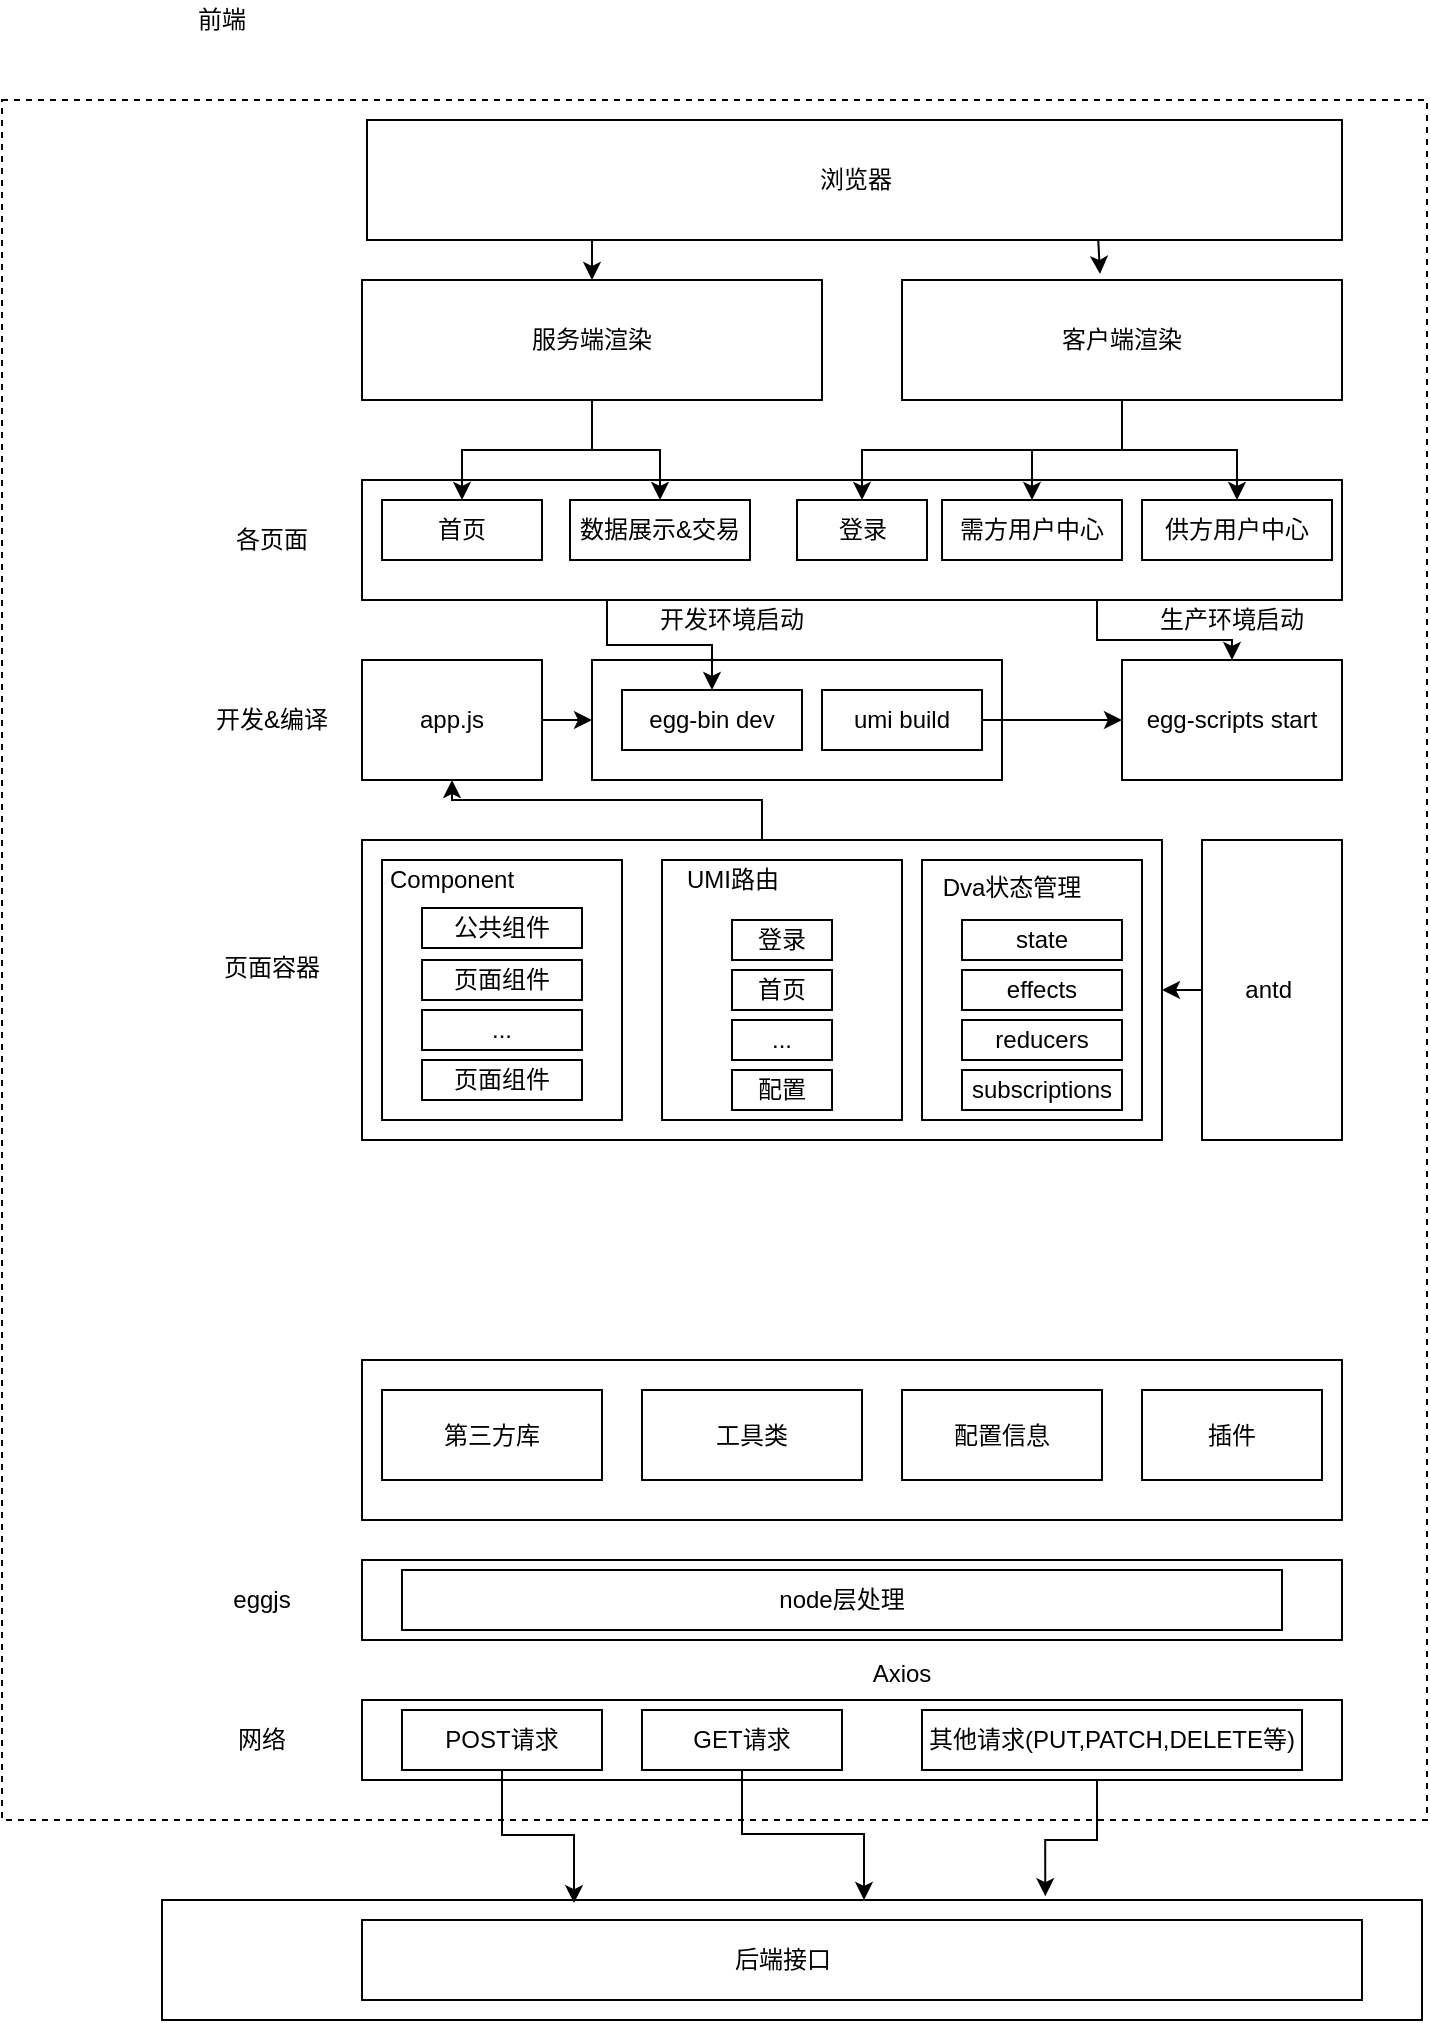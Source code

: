 <mxfile version="14.9.3" type="github">
  <diagram id="R5d1Z3BQt2HOlfXYR7gw" name="第 1 页">
    <mxGraphModel dx="868" dy="537" grid="1" gridSize="10" guides="1" tooltips="1" connect="1" arrows="1" fold="1" page="1" pageScale="1" pageWidth="827" pageHeight="1169" math="0" shadow="0">
      <root>
        <mxCell id="0" />
        <mxCell id="1" parent="0" />
        <mxCell id="-DP2T5iKThtB0EdcRXBg-2" value="" style="rounded=0;whiteSpace=wrap;html=1;dashed=1;" parent="1" vertex="1">
          <mxGeometry x="40" y="90" width="712.5" height="860" as="geometry" />
        </mxCell>
        <mxCell id="-DP2T5iKThtB0EdcRXBg-3" value="" style="rounded=0;whiteSpace=wrap;html=1;" parent="1" vertex="1">
          <mxGeometry x="120" y="990" width="630" height="60" as="geometry" />
        </mxCell>
        <mxCell id="-DP2T5iKThtB0EdcRXBg-4" value="" style="rounded=0;whiteSpace=wrap;html=1;" parent="1" vertex="1">
          <mxGeometry x="220" y="1000" width="500" height="40" as="geometry" />
        </mxCell>
        <mxCell id="-DP2T5iKThtB0EdcRXBg-5" value="后端接口" style="text;html=1;align=center;verticalAlign=middle;resizable=0;points=[];autosize=1;strokeColor=none;" parent="1" vertex="1">
          <mxGeometry x="400" y="1010" width="60" height="20" as="geometry" />
        </mxCell>
        <mxCell id="-DP2T5iKThtB0EdcRXBg-6" value="前端" style="text;html=1;strokeColor=none;fillColor=none;align=center;verticalAlign=middle;whiteSpace=wrap;rounded=0;" parent="1" vertex="1">
          <mxGeometry x="130" y="40" width="40" height="20" as="geometry" />
        </mxCell>
        <mxCell id="-DP2T5iKThtB0EdcRXBg-19" style="edgeStyle=orthogonalEdgeStyle;rounded=0;orthogonalLoop=1;jettySize=auto;html=1;exitX=0.75;exitY=1;exitDx=0;exitDy=0;entryX=0.701;entryY=-0.032;entryDx=0;entryDy=0;entryPerimeter=0;" parent="1" source="-DP2T5iKThtB0EdcRXBg-7" target="-DP2T5iKThtB0EdcRXBg-3" edge="1">
          <mxGeometry relative="1" as="geometry" />
        </mxCell>
        <mxCell id="-DP2T5iKThtB0EdcRXBg-7" value="" style="rounded=0;whiteSpace=wrap;html=1;" parent="1" vertex="1">
          <mxGeometry x="220" y="890" width="490" height="40" as="geometry" />
        </mxCell>
        <mxCell id="-DP2T5iKThtB0EdcRXBg-8" value="网络" style="text;html=1;strokeColor=none;fillColor=none;align=center;verticalAlign=middle;whiteSpace=wrap;rounded=0;" parent="1" vertex="1">
          <mxGeometry x="150" y="900" width="40" height="20" as="geometry" />
        </mxCell>
        <mxCell id="-DP2T5iKThtB0EdcRXBg-13" style="edgeStyle=orthogonalEdgeStyle;rounded=0;orthogonalLoop=1;jettySize=auto;html=1;exitX=0.5;exitY=1;exitDx=0;exitDy=0;entryX=0.327;entryY=0.026;entryDx=0;entryDy=0;entryPerimeter=0;" parent="1" source="-DP2T5iKThtB0EdcRXBg-11" target="-DP2T5iKThtB0EdcRXBg-3" edge="1">
          <mxGeometry relative="1" as="geometry" />
        </mxCell>
        <mxCell id="-DP2T5iKThtB0EdcRXBg-11" value="POST请求" style="rounded=0;whiteSpace=wrap;html=1;" parent="1" vertex="1">
          <mxGeometry x="240" y="895" width="100" height="30" as="geometry" />
        </mxCell>
        <mxCell id="-DP2T5iKThtB0EdcRXBg-14" style="edgeStyle=orthogonalEdgeStyle;rounded=0;orthogonalLoop=1;jettySize=auto;html=1;exitX=0.5;exitY=1;exitDx=0;exitDy=0;" parent="1" source="-DP2T5iKThtB0EdcRXBg-12" edge="1">
          <mxGeometry relative="1" as="geometry">
            <mxPoint x="471" y="990" as="targetPoint" />
            <Array as="points">
              <mxPoint x="410" y="957" />
              <mxPoint x="471" y="957" />
            </Array>
          </mxGeometry>
        </mxCell>
        <mxCell id="-DP2T5iKThtB0EdcRXBg-12" value="GET请求" style="rounded=0;whiteSpace=wrap;html=1;" parent="1" vertex="1">
          <mxGeometry x="360" y="895" width="100" height="30" as="geometry" />
        </mxCell>
        <mxCell id="-DP2T5iKThtB0EdcRXBg-18" value="其他请求(PUT,PATCH,DELETE等)" style="rounded=0;whiteSpace=wrap;html=1;" parent="1" vertex="1">
          <mxGeometry x="500" y="895" width="190" height="30" as="geometry" />
        </mxCell>
        <mxCell id="-DP2T5iKThtB0EdcRXBg-20" value="" style="rounded=0;whiteSpace=wrap;html=1;" parent="1" vertex="1">
          <mxGeometry x="220" y="820" width="490" height="40" as="geometry" />
        </mxCell>
        <mxCell id="-DP2T5iKThtB0EdcRXBg-21" value="eggjs" style="text;html=1;strokeColor=none;fillColor=none;align=center;verticalAlign=middle;whiteSpace=wrap;rounded=0;" parent="1" vertex="1">
          <mxGeometry x="150" y="830" width="40" height="20" as="geometry" />
        </mxCell>
        <mxCell id="-DP2T5iKThtB0EdcRXBg-24" value="Axios" style="text;html=1;strokeColor=none;fillColor=none;align=center;verticalAlign=middle;whiteSpace=wrap;rounded=0;" parent="1" vertex="1">
          <mxGeometry x="470" y="867" width="40" height="20" as="geometry" />
        </mxCell>
        <mxCell id="aG-Vg8CzqbAMqB_nOfVe-37" style="edgeStyle=orthogonalEdgeStyle;rounded=0;orthogonalLoop=1;jettySize=auto;html=1;exitX=0.5;exitY=0;exitDx=0;exitDy=0;entryX=0.5;entryY=1;entryDx=0;entryDy=0;" edge="1" parent="1" source="aG-Vg8CzqbAMqB_nOfVe-1" target="aG-Vg8CzqbAMqB_nOfVe-32">
          <mxGeometry relative="1" as="geometry" />
        </mxCell>
        <mxCell id="aG-Vg8CzqbAMqB_nOfVe-1" value="" style="rounded=0;whiteSpace=wrap;html=1;" vertex="1" parent="1">
          <mxGeometry x="220" y="460" width="400" height="150" as="geometry" />
        </mxCell>
        <mxCell id="aG-Vg8CzqbAMqB_nOfVe-4" style="edgeStyle=orthogonalEdgeStyle;rounded=0;orthogonalLoop=1;jettySize=auto;html=1;exitX=0;exitY=0.5;exitDx=0;exitDy=0;entryX=1;entryY=0.5;entryDx=0;entryDy=0;" edge="1" parent="1" source="aG-Vg8CzqbAMqB_nOfVe-2" target="aG-Vg8CzqbAMqB_nOfVe-1">
          <mxGeometry relative="1" as="geometry" />
        </mxCell>
        <mxCell id="aG-Vg8CzqbAMqB_nOfVe-2" value="antd&amp;nbsp;" style="rounded=0;whiteSpace=wrap;html=1;" vertex="1" parent="1">
          <mxGeometry x="640" y="460" width="70" height="150" as="geometry" />
        </mxCell>
        <mxCell id="aG-Vg8CzqbAMqB_nOfVe-5" value="" style="rounded=0;whiteSpace=wrap;html=1;" vertex="1" parent="1">
          <mxGeometry x="230" y="470" width="120" height="130" as="geometry" />
        </mxCell>
        <mxCell id="aG-Vg8CzqbAMqB_nOfVe-6" value="Component" style="text;html=1;strokeColor=none;fillColor=none;align=center;verticalAlign=middle;whiteSpace=wrap;rounded=0;" vertex="1" parent="1">
          <mxGeometry x="240" y="470" width="50" height="20" as="geometry" />
        </mxCell>
        <mxCell id="aG-Vg8CzqbAMqB_nOfVe-8" value="" style="rounded=0;whiteSpace=wrap;html=1;" vertex="1" parent="1">
          <mxGeometry x="370" y="470" width="120" height="130" as="geometry" />
        </mxCell>
        <mxCell id="aG-Vg8CzqbAMqB_nOfVe-10" value="UMI路由" style="text;html=1;align=center;verticalAlign=middle;resizable=0;points=[];autosize=1;strokeColor=none;" vertex="1" parent="1">
          <mxGeometry x="375" y="470" width="60" height="20" as="geometry" />
        </mxCell>
        <mxCell id="aG-Vg8CzqbAMqB_nOfVe-11" value="登录" style="rounded=0;whiteSpace=wrap;html=1;" vertex="1" parent="1">
          <mxGeometry x="405" y="500" width="50" height="20" as="geometry" />
        </mxCell>
        <mxCell id="aG-Vg8CzqbAMqB_nOfVe-12" value="首页" style="rounded=0;whiteSpace=wrap;html=1;" vertex="1" parent="1">
          <mxGeometry x="405" y="525" width="50" height="20" as="geometry" />
        </mxCell>
        <mxCell id="aG-Vg8CzqbAMqB_nOfVe-17" value="..." style="rounded=0;whiteSpace=wrap;html=1;" vertex="1" parent="1">
          <mxGeometry x="405" y="550" width="50" height="20" as="geometry" />
        </mxCell>
        <mxCell id="aG-Vg8CzqbAMqB_nOfVe-19" value="配置" style="rounded=0;whiteSpace=wrap;html=1;" vertex="1" parent="1">
          <mxGeometry x="405" y="575" width="50" height="20" as="geometry" />
        </mxCell>
        <mxCell id="aG-Vg8CzqbAMqB_nOfVe-20" value="公共组件" style="rounded=0;whiteSpace=wrap;html=1;" vertex="1" parent="1">
          <mxGeometry x="250" y="494" width="80" height="20" as="geometry" />
        </mxCell>
        <mxCell id="aG-Vg8CzqbAMqB_nOfVe-21" value="页面组件" style="rounded=0;whiteSpace=wrap;html=1;" vertex="1" parent="1">
          <mxGeometry x="250" y="520" width="80" height="20" as="geometry" />
        </mxCell>
        <mxCell id="aG-Vg8CzqbAMqB_nOfVe-22" value="页面组件" style="rounded=0;whiteSpace=wrap;html=1;" vertex="1" parent="1">
          <mxGeometry x="250" y="570" width="80" height="20" as="geometry" />
        </mxCell>
        <mxCell id="aG-Vg8CzqbAMqB_nOfVe-23" value="..." style="rounded=0;whiteSpace=wrap;html=1;" vertex="1" parent="1">
          <mxGeometry x="250" y="545" width="80" height="20" as="geometry" />
        </mxCell>
        <mxCell id="aG-Vg8CzqbAMqB_nOfVe-24" value="" style="rounded=0;whiteSpace=wrap;html=1;" vertex="1" parent="1">
          <mxGeometry x="500" y="470" width="110" height="130" as="geometry" />
        </mxCell>
        <mxCell id="aG-Vg8CzqbAMqB_nOfVe-25" value="Dva状态管理" style="text;html=1;strokeColor=none;fillColor=none;align=center;verticalAlign=middle;whiteSpace=wrap;rounded=0;" vertex="1" parent="1">
          <mxGeometry x="500" y="474" width="90" height="20" as="geometry" />
        </mxCell>
        <mxCell id="aG-Vg8CzqbAMqB_nOfVe-26" value="state" style="rounded=0;whiteSpace=wrap;html=1;" vertex="1" parent="1">
          <mxGeometry x="520" y="500" width="80" height="20" as="geometry" />
        </mxCell>
        <mxCell id="aG-Vg8CzqbAMqB_nOfVe-27" value="effects" style="rounded=0;whiteSpace=wrap;html=1;" vertex="1" parent="1">
          <mxGeometry x="520" y="525" width="80" height="20" as="geometry" />
        </mxCell>
        <mxCell id="aG-Vg8CzqbAMqB_nOfVe-28" value="reducers" style="rounded=0;whiteSpace=wrap;html=1;" vertex="1" parent="1">
          <mxGeometry x="520" y="550" width="80" height="20" as="geometry" />
        </mxCell>
        <mxCell id="aG-Vg8CzqbAMqB_nOfVe-29" value="subscriptions" style="rounded=0;whiteSpace=wrap;html=1;" vertex="1" parent="1">
          <mxGeometry x="520" y="575" width="80" height="20" as="geometry" />
        </mxCell>
        <mxCell id="aG-Vg8CzqbAMqB_nOfVe-30" value="页面容器" style="text;html=1;strokeColor=none;fillColor=none;align=center;verticalAlign=middle;whiteSpace=wrap;rounded=0;" vertex="1" parent="1">
          <mxGeometry x="150" y="514" width="50" height="20" as="geometry" />
        </mxCell>
        <mxCell id="aG-Vg8CzqbAMqB_nOfVe-31" value="node层处理" style="rounded=0;whiteSpace=wrap;html=1;" vertex="1" parent="1">
          <mxGeometry x="240" y="825" width="440" height="30" as="geometry" />
        </mxCell>
        <mxCell id="aG-Vg8CzqbAMqB_nOfVe-38" style="edgeStyle=orthogonalEdgeStyle;rounded=0;orthogonalLoop=1;jettySize=auto;html=1;exitX=1;exitY=0.5;exitDx=0;exitDy=0;entryX=0;entryY=0.5;entryDx=0;entryDy=0;" edge="1" parent="1" source="aG-Vg8CzqbAMqB_nOfVe-32" target="aG-Vg8CzqbAMqB_nOfVe-33">
          <mxGeometry relative="1" as="geometry" />
        </mxCell>
        <mxCell id="aG-Vg8CzqbAMqB_nOfVe-32" value="app.js" style="rounded=0;whiteSpace=wrap;html=1;" vertex="1" parent="1">
          <mxGeometry x="220" y="370" width="90" height="60" as="geometry" />
        </mxCell>
        <mxCell id="aG-Vg8CzqbAMqB_nOfVe-33" value="" style="rounded=0;whiteSpace=wrap;html=1;" vertex="1" parent="1">
          <mxGeometry x="335" y="370" width="205" height="60" as="geometry" />
        </mxCell>
        <mxCell id="aG-Vg8CzqbAMqB_nOfVe-34" value="egg-bin dev" style="rounded=0;whiteSpace=wrap;html=1;" vertex="1" parent="1">
          <mxGeometry x="350" y="385" width="90" height="30" as="geometry" />
        </mxCell>
        <mxCell id="aG-Vg8CzqbAMqB_nOfVe-44" style="edgeStyle=orthogonalEdgeStyle;rounded=0;orthogonalLoop=1;jettySize=auto;html=1;exitX=1;exitY=0.5;exitDx=0;exitDy=0;entryX=0;entryY=0.5;entryDx=0;entryDy=0;" edge="1" parent="1" source="aG-Vg8CzqbAMqB_nOfVe-35" target="aG-Vg8CzqbAMqB_nOfVe-39">
          <mxGeometry relative="1" as="geometry" />
        </mxCell>
        <mxCell id="aG-Vg8CzqbAMqB_nOfVe-35" value="umi build" style="rounded=0;whiteSpace=wrap;html=1;" vertex="1" parent="1">
          <mxGeometry x="450" y="385" width="80" height="30" as="geometry" />
        </mxCell>
        <mxCell id="aG-Vg8CzqbAMqB_nOfVe-39" value="egg-scripts start" style="rounded=0;whiteSpace=wrap;html=1;" vertex="1" parent="1">
          <mxGeometry x="600" y="370" width="110" height="60" as="geometry" />
        </mxCell>
        <mxCell id="aG-Vg8CzqbAMqB_nOfVe-78" style="edgeStyle=orthogonalEdgeStyle;rounded=0;orthogonalLoop=1;jettySize=auto;html=1;exitX=0.25;exitY=1;exitDx=0;exitDy=0;entryX=0.5;entryY=0;entryDx=0;entryDy=0;" edge="1" parent="1" source="aG-Vg8CzqbAMqB_nOfVe-41" target="aG-Vg8CzqbAMqB_nOfVe-34">
          <mxGeometry relative="1" as="geometry" />
        </mxCell>
        <mxCell id="aG-Vg8CzqbAMqB_nOfVe-79" style="edgeStyle=orthogonalEdgeStyle;rounded=0;orthogonalLoop=1;jettySize=auto;html=1;exitX=0.75;exitY=1;exitDx=0;exitDy=0;entryX=0.5;entryY=0;entryDx=0;entryDy=0;" edge="1" parent="1" source="aG-Vg8CzqbAMqB_nOfVe-41" target="aG-Vg8CzqbAMqB_nOfVe-39">
          <mxGeometry relative="1" as="geometry" />
        </mxCell>
        <mxCell id="aG-Vg8CzqbAMqB_nOfVe-41" value="" style="rounded=0;whiteSpace=wrap;html=1;" vertex="1" parent="1">
          <mxGeometry x="220" y="280" width="490" height="60" as="geometry" />
        </mxCell>
        <mxCell id="aG-Vg8CzqbAMqB_nOfVe-45" value="开发&amp;amp;编译" style="text;html=1;strokeColor=none;fillColor=none;align=center;verticalAlign=middle;whiteSpace=wrap;rounded=0;" vertex="1" parent="1">
          <mxGeometry x="140" y="390" width="70" height="20" as="geometry" />
        </mxCell>
        <mxCell id="aG-Vg8CzqbAMqB_nOfVe-47" value="各页面" style="text;html=1;strokeColor=none;fillColor=none;align=center;verticalAlign=middle;whiteSpace=wrap;rounded=0;" vertex="1" parent="1">
          <mxGeometry x="140" y="300" width="70" height="20" as="geometry" />
        </mxCell>
        <mxCell id="aG-Vg8CzqbAMqB_nOfVe-71" style="edgeStyle=orthogonalEdgeStyle;rounded=0;orthogonalLoop=1;jettySize=auto;html=1;exitX=0.5;exitY=1;exitDx=0;exitDy=0;entryX=0.5;entryY=0;entryDx=0;entryDy=0;" edge="1" parent="1" source="aG-Vg8CzqbAMqB_nOfVe-48" target="aG-Vg8CzqbAMqB_nOfVe-59">
          <mxGeometry relative="1" as="geometry" />
        </mxCell>
        <mxCell id="aG-Vg8CzqbAMqB_nOfVe-72" style="edgeStyle=orthogonalEdgeStyle;rounded=0;orthogonalLoop=1;jettySize=auto;html=1;exitX=0.5;exitY=1;exitDx=0;exitDy=0;" edge="1" parent="1" source="aG-Vg8CzqbAMqB_nOfVe-48" target="aG-Vg8CzqbAMqB_nOfVe-66">
          <mxGeometry relative="1" as="geometry" />
        </mxCell>
        <mxCell id="aG-Vg8CzqbAMqB_nOfVe-48" value="服务端渲染" style="rounded=0;whiteSpace=wrap;html=1;" vertex="1" parent="1">
          <mxGeometry x="220" y="180" width="230" height="60" as="geometry" />
        </mxCell>
        <mxCell id="aG-Vg8CzqbAMqB_nOfVe-75" style="edgeStyle=orthogonalEdgeStyle;rounded=0;orthogonalLoop=1;jettySize=auto;html=1;exitX=0.5;exitY=1;exitDx=0;exitDy=0;" edge="1" parent="1" source="aG-Vg8CzqbAMqB_nOfVe-50" target="aG-Vg8CzqbAMqB_nOfVe-60">
          <mxGeometry relative="1" as="geometry" />
        </mxCell>
        <mxCell id="aG-Vg8CzqbAMqB_nOfVe-76" style="edgeStyle=orthogonalEdgeStyle;rounded=0;orthogonalLoop=1;jettySize=auto;html=1;exitX=0.5;exitY=1;exitDx=0;exitDy=0;" edge="1" parent="1" source="aG-Vg8CzqbAMqB_nOfVe-50" target="aG-Vg8CzqbAMqB_nOfVe-62">
          <mxGeometry relative="1" as="geometry" />
        </mxCell>
        <mxCell id="aG-Vg8CzqbAMqB_nOfVe-77" style="edgeStyle=orthogonalEdgeStyle;rounded=0;orthogonalLoop=1;jettySize=auto;html=1;exitX=0.5;exitY=1;exitDx=0;exitDy=0;entryX=0.5;entryY=0;entryDx=0;entryDy=0;" edge="1" parent="1" source="aG-Vg8CzqbAMqB_nOfVe-50" target="aG-Vg8CzqbAMqB_nOfVe-61">
          <mxGeometry relative="1" as="geometry" />
        </mxCell>
        <mxCell id="aG-Vg8CzqbAMqB_nOfVe-50" value="客户端渲染" style="rounded=0;whiteSpace=wrap;html=1;" vertex="1" parent="1">
          <mxGeometry x="490" y="180" width="220" height="60" as="geometry" />
        </mxCell>
        <mxCell id="aG-Vg8CzqbAMqB_nOfVe-73" style="edgeStyle=orthogonalEdgeStyle;rounded=0;orthogonalLoop=1;jettySize=auto;html=1;exitX=0.25;exitY=1;exitDx=0;exitDy=0;entryX=0.5;entryY=0;entryDx=0;entryDy=0;" edge="1" parent="1" source="aG-Vg8CzqbAMqB_nOfVe-51" target="aG-Vg8CzqbAMqB_nOfVe-48">
          <mxGeometry relative="1" as="geometry" />
        </mxCell>
        <mxCell id="aG-Vg8CzqbAMqB_nOfVe-74" style="edgeStyle=orthogonalEdgeStyle;rounded=0;orthogonalLoop=1;jettySize=auto;html=1;exitX=0.75;exitY=1;exitDx=0;exitDy=0;entryX=0.45;entryY=-0.05;entryDx=0;entryDy=0;entryPerimeter=0;" edge="1" parent="1" source="aG-Vg8CzqbAMqB_nOfVe-51" target="aG-Vg8CzqbAMqB_nOfVe-50">
          <mxGeometry relative="1" as="geometry" />
        </mxCell>
        <mxCell id="aG-Vg8CzqbAMqB_nOfVe-51" value="浏览器" style="rounded=0;whiteSpace=wrap;html=1;" vertex="1" parent="1">
          <mxGeometry x="222.5" y="100" width="487.5" height="60" as="geometry" />
        </mxCell>
        <mxCell id="aG-Vg8CzqbAMqB_nOfVe-54" value="" style="rounded=0;whiteSpace=wrap;html=1;" vertex="1" parent="1">
          <mxGeometry x="220" y="720" width="490" height="80" as="geometry" />
        </mxCell>
        <mxCell id="aG-Vg8CzqbAMqB_nOfVe-55" value="配置信息" style="rounded=0;whiteSpace=wrap;html=1;" vertex="1" parent="1">
          <mxGeometry x="490" y="735" width="100" height="45" as="geometry" />
        </mxCell>
        <mxCell id="aG-Vg8CzqbAMqB_nOfVe-56" value="第三方库" style="rounded=0;whiteSpace=wrap;html=1;" vertex="1" parent="1">
          <mxGeometry x="230" y="735" width="110" height="45" as="geometry" />
        </mxCell>
        <mxCell id="aG-Vg8CzqbAMqB_nOfVe-57" value="工具类" style="rounded=0;whiteSpace=wrap;html=1;" vertex="1" parent="1">
          <mxGeometry x="360" y="735" width="110" height="45" as="geometry" />
        </mxCell>
        <mxCell id="aG-Vg8CzqbAMqB_nOfVe-58" value="插件" style="rounded=0;whiteSpace=wrap;html=1;" vertex="1" parent="1">
          <mxGeometry x="610" y="735" width="90" height="45" as="geometry" />
        </mxCell>
        <mxCell id="aG-Vg8CzqbAMqB_nOfVe-59" value="首页" style="rounded=0;whiteSpace=wrap;html=1;" vertex="1" parent="1">
          <mxGeometry x="230" y="290" width="80" height="30" as="geometry" />
        </mxCell>
        <mxCell id="aG-Vg8CzqbAMqB_nOfVe-60" value="登录" style="rounded=0;whiteSpace=wrap;html=1;" vertex="1" parent="1">
          <mxGeometry x="437.5" y="290" width="65" height="30" as="geometry" />
        </mxCell>
        <mxCell id="aG-Vg8CzqbAMqB_nOfVe-61" value="供方用户中心" style="rounded=0;whiteSpace=wrap;html=1;" vertex="1" parent="1">
          <mxGeometry x="610" y="290" width="95" height="30" as="geometry" />
        </mxCell>
        <mxCell id="aG-Vg8CzqbAMqB_nOfVe-62" value="需方用户中心" style="rounded=0;whiteSpace=wrap;html=1;" vertex="1" parent="1">
          <mxGeometry x="510" y="290" width="90" height="30" as="geometry" />
        </mxCell>
        <mxCell id="aG-Vg8CzqbAMqB_nOfVe-66" value="数据展示&amp;amp;交易" style="rounded=0;whiteSpace=wrap;html=1;" vertex="1" parent="1">
          <mxGeometry x="324" y="290" width="90" height="30" as="geometry" />
        </mxCell>
        <mxCell id="aG-Vg8CzqbAMqB_nOfVe-80" value="开发环境启动" style="text;html=1;strokeColor=none;fillColor=none;align=center;verticalAlign=middle;whiteSpace=wrap;rounded=0;" vertex="1" parent="1">
          <mxGeometry x="360" y="340" width="90" height="20" as="geometry" />
        </mxCell>
        <mxCell id="aG-Vg8CzqbAMqB_nOfVe-81" value="生产环境启动" style="text;html=1;strokeColor=none;fillColor=none;align=center;verticalAlign=middle;whiteSpace=wrap;rounded=0;" vertex="1" parent="1">
          <mxGeometry x="610" y="340" width="90" height="20" as="geometry" />
        </mxCell>
      </root>
    </mxGraphModel>
  </diagram>
</mxfile>

